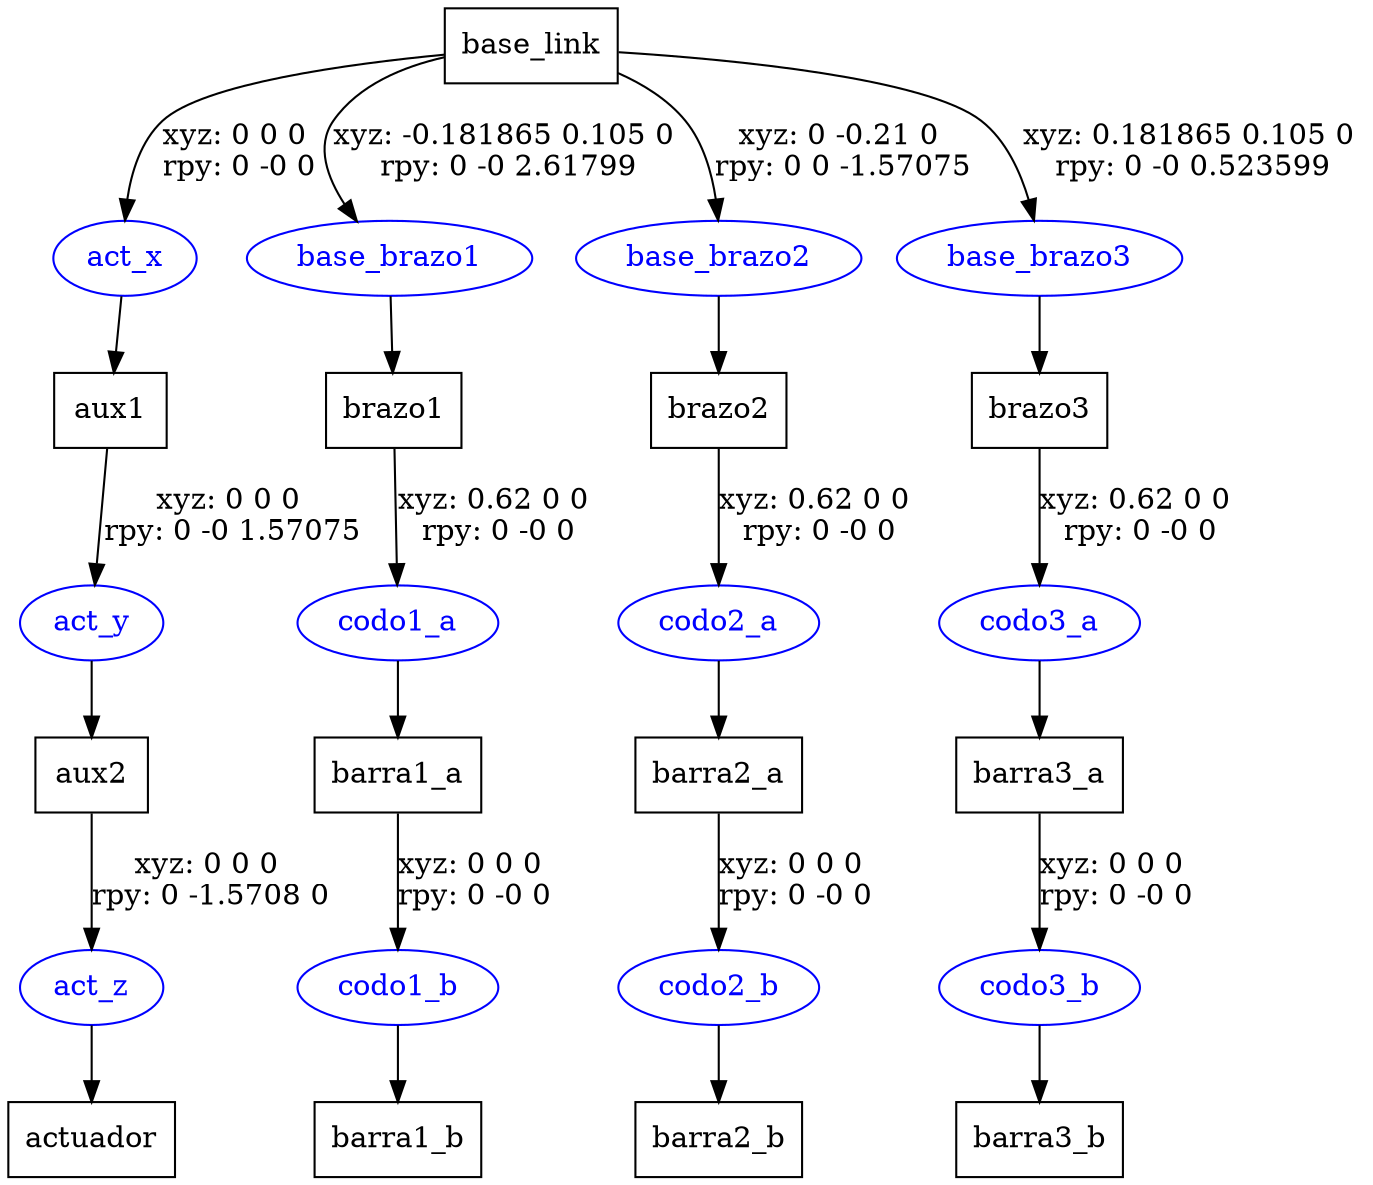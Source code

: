 digraph G {
node [shape=box];
"base_link" [label="base_link"];
"aux1" [label="aux1"];
"aux2" [label="aux2"];
"actuador" [label="actuador"];
"brazo1" [label="brazo1"];
"barra1_a" [label="barra1_a"];
"barra1_b" [label="barra1_b"];
"brazo2" [label="brazo2"];
"barra2_a" [label="barra2_a"];
"barra2_b" [label="barra2_b"];
"brazo3" [label="brazo3"];
"barra3_a" [label="barra3_a"];
"barra3_b" [label="barra3_b"];
node [shape=ellipse, color=blue, fontcolor=blue];
"base_link" -> "act_x" [label="xyz: 0 0 0 \nrpy: 0 -0 0"]
"act_x" -> "aux1"
"aux1" -> "act_y" [label="xyz: 0 0 0 \nrpy: 0 -0 1.57075"]
"act_y" -> "aux2"
"aux2" -> "act_z" [label="xyz: 0 0 0 \nrpy: 0 -1.5708 0"]
"act_z" -> "actuador"
"base_link" -> "base_brazo1" [label="xyz: -0.181865 0.105 0 \nrpy: 0 -0 2.61799"]
"base_brazo1" -> "brazo1"
"brazo1" -> "codo1_a" [label="xyz: 0.62 0 0 \nrpy: 0 -0 0"]
"codo1_a" -> "barra1_a"
"barra1_a" -> "codo1_b" [label="xyz: 0 0 0 \nrpy: 0 -0 0"]
"codo1_b" -> "barra1_b"
"base_link" -> "base_brazo2" [label="xyz: 0 -0.21 0 \nrpy: 0 0 -1.57075"]
"base_brazo2" -> "brazo2"
"brazo2" -> "codo2_a" [label="xyz: 0.62 0 0 \nrpy: 0 -0 0"]
"codo2_a" -> "barra2_a"
"barra2_a" -> "codo2_b" [label="xyz: 0 0 0 \nrpy: 0 -0 0"]
"codo2_b" -> "barra2_b"
"base_link" -> "base_brazo3" [label="xyz: 0.181865 0.105 0 \nrpy: 0 -0 0.523599"]
"base_brazo3" -> "brazo3"
"brazo3" -> "codo3_a" [label="xyz: 0.62 0 0 \nrpy: 0 -0 0"]
"codo3_a" -> "barra3_a"
"barra3_a" -> "codo3_b" [label="xyz: 0 0 0 \nrpy: 0 -0 0"]
"codo3_b" -> "barra3_b"
}
